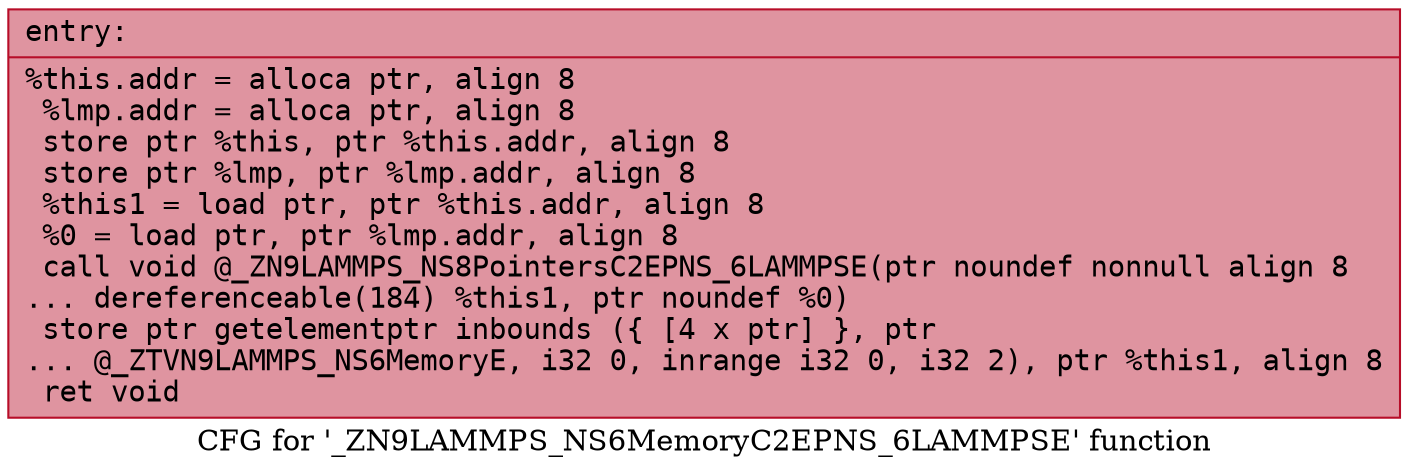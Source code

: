 digraph "CFG for '_ZN9LAMMPS_NS6MemoryC2EPNS_6LAMMPSE' function" {
	label="CFG for '_ZN9LAMMPS_NS6MemoryC2EPNS_6LAMMPSE' function";

	Node0x561a2833e130 [shape=record,color="#b70d28ff", style=filled, fillcolor="#b70d2870" fontname="Courier",label="{entry:\l|  %this.addr = alloca ptr, align 8\l  %lmp.addr = alloca ptr, align 8\l  store ptr %this, ptr %this.addr, align 8\l  store ptr %lmp, ptr %lmp.addr, align 8\l  %this1 = load ptr, ptr %this.addr, align 8\l  %0 = load ptr, ptr %lmp.addr, align 8\l  call void @_ZN9LAMMPS_NS8PointersC2EPNS_6LAMMPSE(ptr noundef nonnull align 8\l... dereferenceable(184) %this1, ptr noundef %0)\l  store ptr getelementptr inbounds (\{ [4 x ptr] \}, ptr\l... @_ZTVN9LAMMPS_NS6MemoryE, i32 0, inrange i32 0, i32 2), ptr %this1, align 8\l  ret void\l}"];
}
